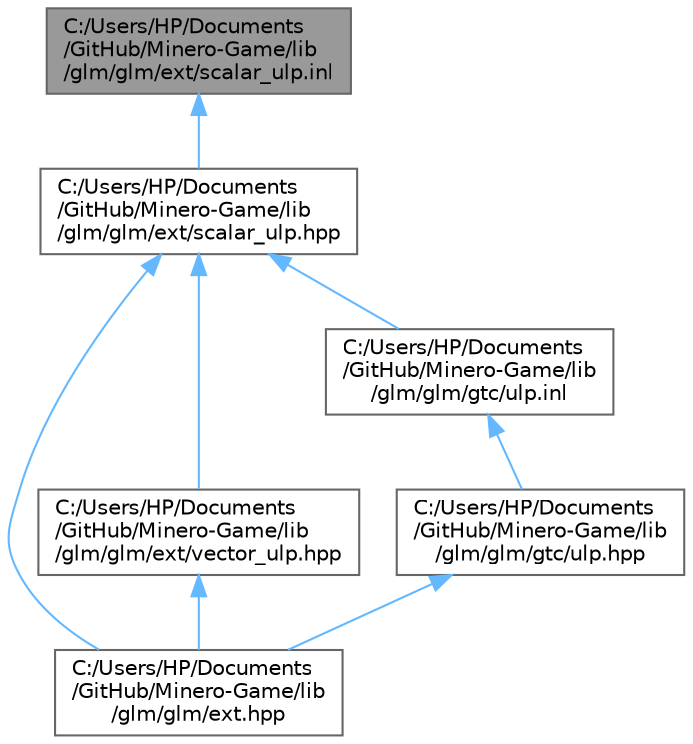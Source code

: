 digraph "C:/Users/HP/Documents/GitHub/Minero-Game/lib/glm/glm/ext/scalar_ulp.inl"
{
 // LATEX_PDF_SIZE
  bgcolor="transparent";
  edge [fontname=Helvetica,fontsize=10,labelfontname=Helvetica,labelfontsize=10];
  node [fontname=Helvetica,fontsize=10,shape=box,height=0.2,width=0.4];
  Node1 [id="Node000001",label="C:/Users/HP/Documents\l/GitHub/Minero-Game/lib\l/glm/glm/ext/scalar_ulp.inl",height=0.2,width=0.4,color="gray40", fillcolor="grey60", style="filled", fontcolor="black",tooltip=" "];
  Node1 -> Node2 [id="edge15_Node000001_Node000002",dir="back",color="steelblue1",style="solid",tooltip=" "];
  Node2 [id="Node000002",label="C:/Users/HP/Documents\l/GitHub/Minero-Game/lib\l/glm/glm/ext/scalar_ulp.hpp",height=0.2,width=0.4,color="grey40", fillcolor="white", style="filled",URL="$lib_2glm_2glm_2ext_2scalar__ulp_8hpp.html",tooltip=" "];
  Node2 -> Node3 [id="edge16_Node000002_Node000003",dir="back",color="steelblue1",style="solid",tooltip=" "];
  Node3 [id="Node000003",label="C:/Users/HP/Documents\l/GitHub/Minero-Game/lib\l/glm/glm/ext.hpp",height=0.2,width=0.4,color="grey40", fillcolor="white", style="filled",URL="$lib_2glm_2glm_2ext_8hpp.html",tooltip=" "];
  Node2 -> Node4 [id="edge17_Node000002_Node000004",dir="back",color="steelblue1",style="solid",tooltip=" "];
  Node4 [id="Node000004",label="C:/Users/HP/Documents\l/GitHub/Minero-Game/lib\l/glm/glm/ext/vector_ulp.hpp",height=0.2,width=0.4,color="grey40", fillcolor="white", style="filled",URL="$lib_2glm_2glm_2ext_2vector__ulp_8hpp.html",tooltip=" "];
  Node4 -> Node3 [id="edge18_Node000004_Node000003",dir="back",color="steelblue1",style="solid",tooltip=" "];
  Node2 -> Node5 [id="edge19_Node000002_Node000005",dir="back",color="steelblue1",style="solid",tooltip=" "];
  Node5 [id="Node000005",label="C:/Users/HP/Documents\l/GitHub/Minero-Game/lib\l/glm/glm/gtc/ulp.inl",height=0.2,width=0.4,color="grey40", fillcolor="white", style="filled",URL="$lib_2glm_2glm_2gtc_2ulp_8inl.html",tooltip=" "];
  Node5 -> Node6 [id="edge20_Node000005_Node000006",dir="back",color="steelblue1",style="solid",tooltip=" "];
  Node6 [id="Node000006",label="C:/Users/HP/Documents\l/GitHub/Minero-Game/lib\l/glm/glm/gtc/ulp.hpp",height=0.2,width=0.4,color="grey40", fillcolor="white", style="filled",URL="$lib_2glm_2glm_2gtc_2ulp_8hpp.html",tooltip=" "];
  Node6 -> Node3 [id="edge21_Node000006_Node000003",dir="back",color="steelblue1",style="solid",tooltip=" "];
}
